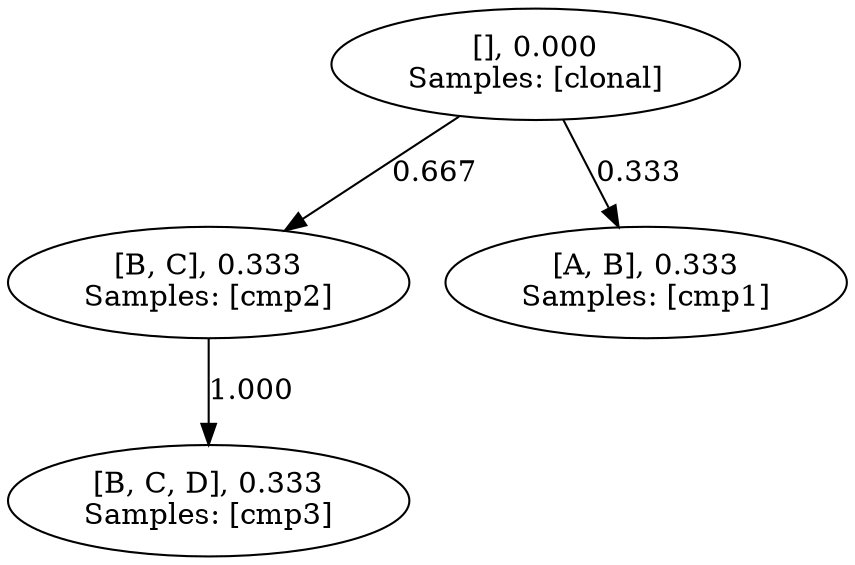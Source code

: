 digraph g{
0 [label="[], 0.000
Samples: [clonal]
"]
1 [label="[B, C], 0.333
Samples: [cmp2]
"]
2 [label="[A, B], 0.333
Samples: [cmp1]
"]
3 [label="[B, C, D], 0.333
Samples: [cmp3]
"]
0 -> 1[label="0.667"]
0 -> 2[label="0.333"]
1 -> 3[label="1.000"]
}
